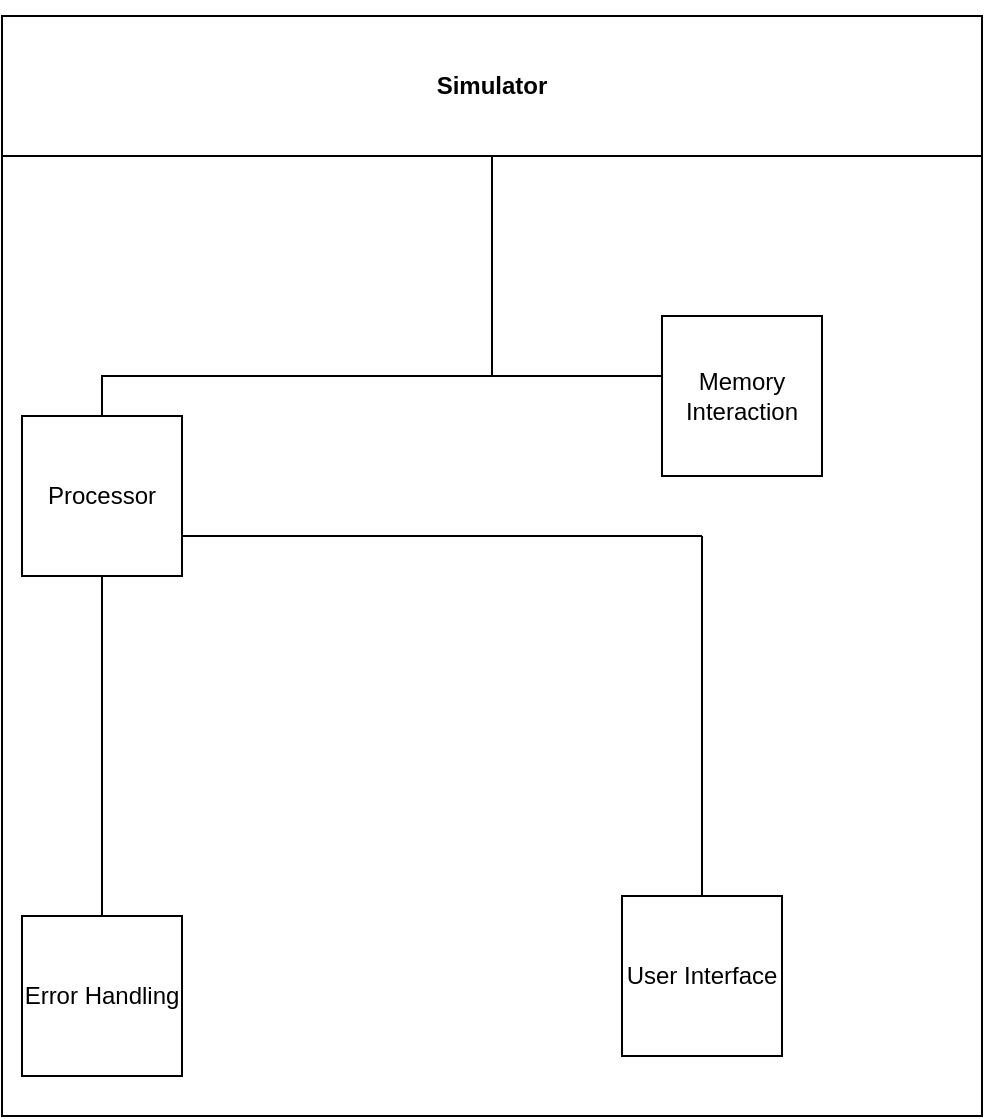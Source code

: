 <mxfile version="20.8.16" type="device"><diagram name="Page-1" id="SwLAZwcrNo1mW4FB_ivW"><mxGraphModel dx="1290" dy="1738" grid="1" gridSize="10" guides="1" tooltips="1" connect="1" arrows="1" fold="1" page="1" pageScale="1" pageWidth="850" pageHeight="1100" math="0" shadow="0"><root><mxCell id="0"/><mxCell id="1" parent="0"/><mxCell id="rbyf3ekw03IVjBcFWXUR-1" style="edgeStyle=orthogonalEdgeStyle;rounded=0;orthogonalLoop=1;jettySize=auto;html=1;exitX=0.5;exitY=0;exitDx=0;exitDy=0;" edge="1" parent="1" source="rbyf3ekw03IVjBcFWXUR-2" target="rbyf3ekw03IVjBcFWXUR-6"><mxGeometry relative="1" as="geometry"/></mxCell><mxCell id="rbyf3ekw03IVjBcFWXUR-2" value="Processor" style="whiteSpace=wrap;html=1;aspect=fixed;" vertex="1" parent="1"><mxGeometry x="20" y="180" width="80" height="80" as="geometry"/></mxCell><mxCell id="rbyf3ekw03IVjBcFWXUR-3" value="Memory Interaction" style="whiteSpace=wrap;html=1;aspect=fixed;" vertex="1" parent="1"><mxGeometry x="340" y="130" width="80" height="80" as="geometry"/></mxCell><mxCell id="rbyf3ekw03IVjBcFWXUR-4" value="Error Handling" style="whiteSpace=wrap;html=1;aspect=fixed;" vertex="1" parent="1"><mxGeometry x="20" y="430" width="80" height="80" as="geometry"/></mxCell><mxCell id="rbyf3ekw03IVjBcFWXUR-5" value="User Interface" style="whiteSpace=wrap;html=1;aspect=fixed;" vertex="1" parent="1"><mxGeometry x="320" y="420" width="80" height="80" as="geometry"/></mxCell><mxCell id="rbyf3ekw03IVjBcFWXUR-6" value="Simulator" style="swimlane;whiteSpace=wrap;html=1;startSize=70;" vertex="1" parent="1"><mxGeometry x="10" y="-20" width="490" height="550" as="geometry"/></mxCell><mxCell id="rbyf3ekw03IVjBcFWXUR-7" value="" style="endArrow=none;html=1;rounded=0;" edge="1" parent="1"><mxGeometry width="50" height="50" relative="1" as="geometry"><mxPoint x="220.0" y="160" as="sourcePoint"/><mxPoint x="340" y="160" as="targetPoint"/></mxGeometry></mxCell><mxCell id="rbyf3ekw03IVjBcFWXUR-8" value="" style="endArrow=none;html=1;rounded=0;" edge="1" parent="1"><mxGeometry width="50" height="50" relative="1" as="geometry"><mxPoint x="100.0" y="240" as="sourcePoint"/><mxPoint x="360" y="240" as="targetPoint"/></mxGeometry></mxCell><mxCell id="rbyf3ekw03IVjBcFWXUR-9" value="" style="endArrow=none;html=1;rounded=0;" edge="1" parent="1"><mxGeometry width="50" height="50" relative="1" as="geometry"><mxPoint x="360" y="240" as="sourcePoint"/><mxPoint x="360" y="420" as="targetPoint"/></mxGeometry></mxCell><mxCell id="rbyf3ekw03IVjBcFWXUR-10" value="" style="endArrow=none;html=1;rounded=0;exitX=0.5;exitY=0;exitDx=0;exitDy=0;entryX=0.5;entryY=1;entryDx=0;entryDy=0;" edge="1" parent="1" source="rbyf3ekw03IVjBcFWXUR-4" target="rbyf3ekw03IVjBcFWXUR-2"><mxGeometry width="50" height="50" relative="1" as="geometry"><mxPoint x="200" y="210" as="sourcePoint"/><mxPoint x="250" y="160" as="targetPoint"/></mxGeometry></mxCell></root></mxGraphModel></diagram></mxfile>